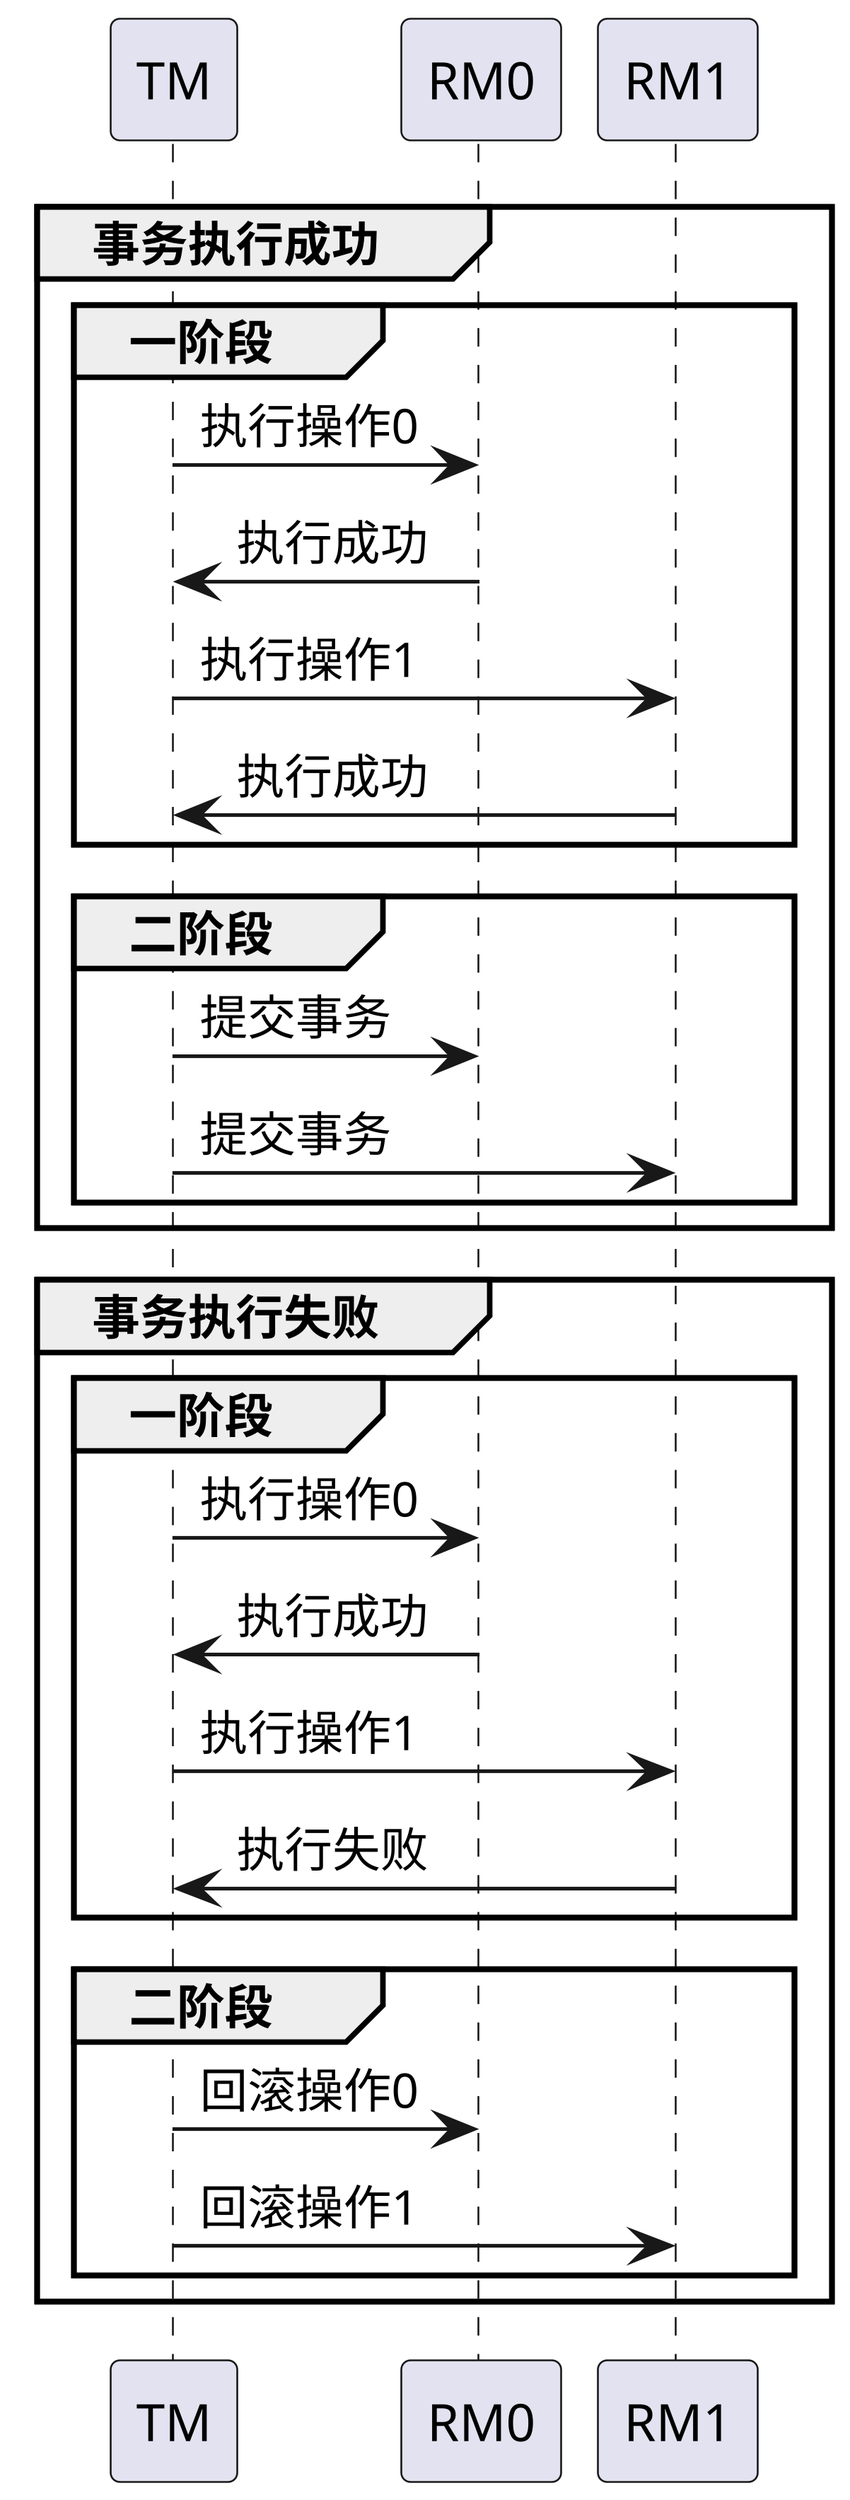 @startuml XA
' 去除阴影
skinparam shadowing false
' 增大dpi 提高清晰度
skinparam dpi 500
hide empty description

participant TM
participant RM0
participant RM1

group 事务执行成功
group 一阶段
TM -> RM0 :执行操作0
RM0 -> TM :执行成功
TM -> RM1 :执行操作1
RM1 -> TM :执行成功
end

group 二阶段
TM -> RM0 :提交事务
TM -> RM1 :提交事务
end
end

group 事务执行失败
group 一阶段
TM -> RM0 :执行操作0
RM0 -> TM :执行成功
TM -> RM1 :执行操作1
RM1 -> TM :执行失败
end

group 二阶段
TM -> RM0 :回滚操作0
TM -> RM1 :回滚操作1
end
end

@enduml